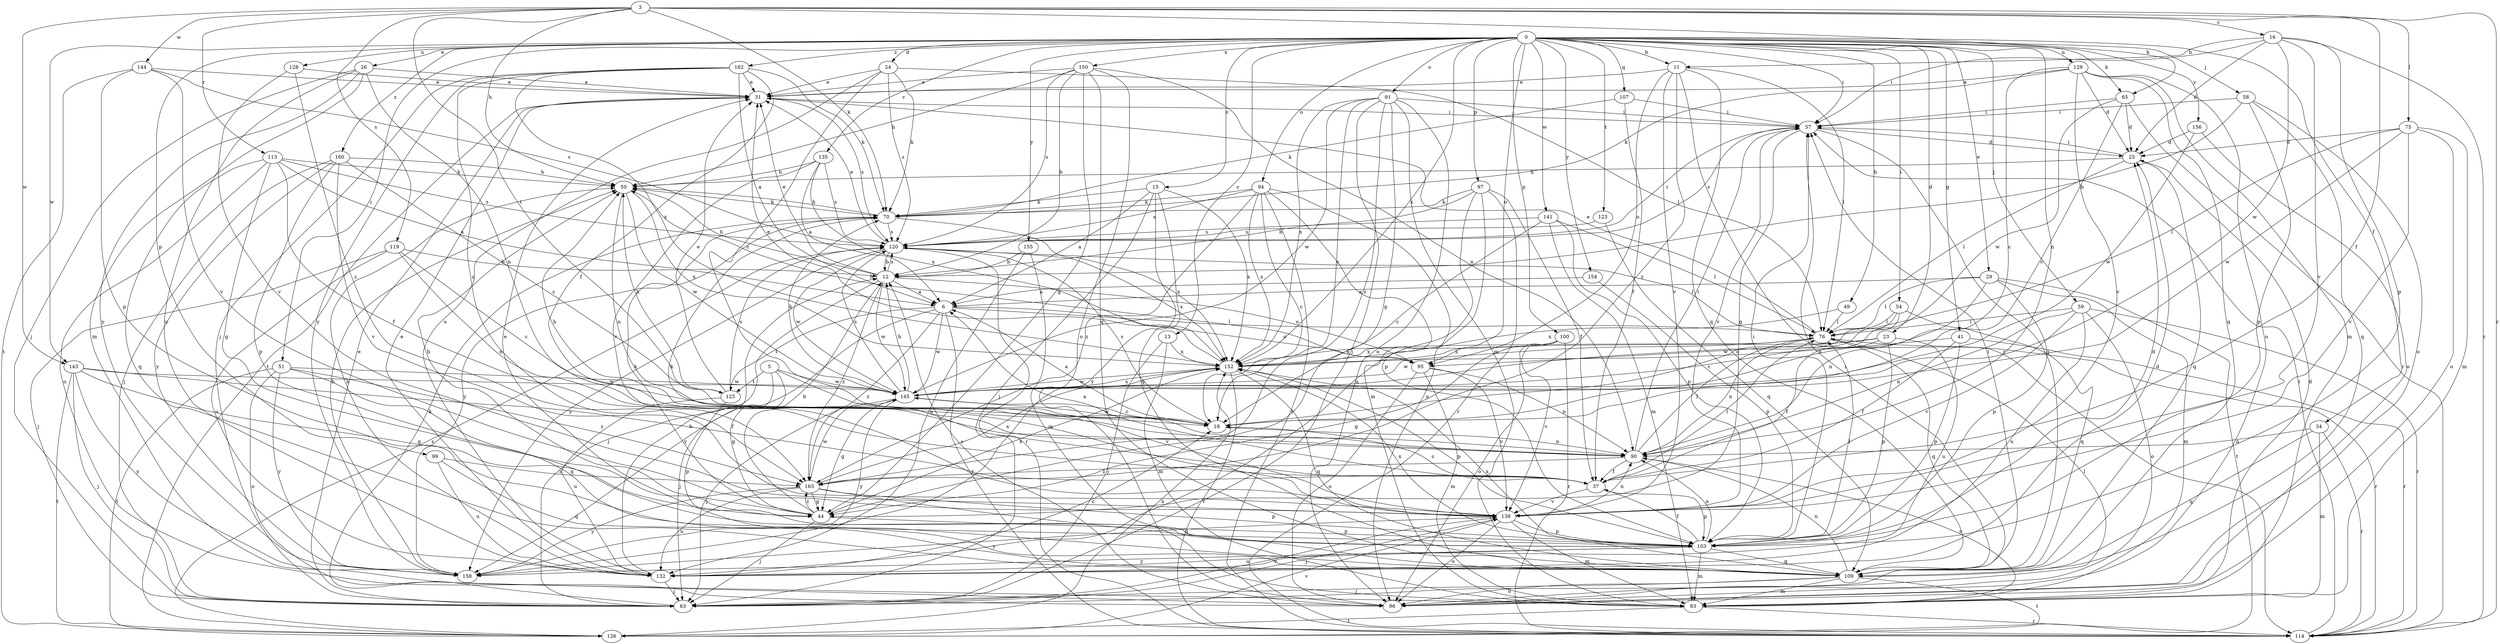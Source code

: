 strict digraph  {
0;
3;
5;
6;
11;
12;
13;
15;
16;
18;
23;
24;
25;
26;
29;
31;
34;
37;
41;
44;
49;
50;
51;
54;
57;
58;
59;
63;
65;
70;
75;
76;
83;
90;
91;
94;
95;
96;
97;
99;
100;
103;
107;
109;
113;
114;
119;
120;
123;
125;
126;
128;
129;
132;
135;
138;
141;
143;
144;
145;
150;
152;
154;
155;
156;
158;
160;
162;
163;
0 -> 11  [label=b];
0 -> 13  [label=c];
0 -> 15  [label=c];
0 -> 23  [label=d];
0 -> 24  [label=d];
0 -> 26  [label=e];
0 -> 29  [label=e];
0 -> 34  [label=f];
0 -> 41  [label=g];
0 -> 49  [label=h];
0 -> 51  [label=i];
0 -> 54  [label=i];
0 -> 57  [label=i];
0 -> 58  [label=j];
0 -> 59  [label=j];
0 -> 65  [label=k];
0 -> 90  [label=n];
0 -> 91  [label=o];
0 -> 94  [label=o];
0 -> 95  [label=o];
0 -> 97  [label=p];
0 -> 99  [label=p];
0 -> 100  [label=p];
0 -> 107  [label=q];
0 -> 123  [label=t];
0 -> 128  [label=u];
0 -> 129  [label=u];
0 -> 135  [label=v];
0 -> 141  [label=w];
0 -> 143  [label=w];
0 -> 150  [label=x];
0 -> 152  [label=x];
0 -> 154  [label=y];
0 -> 155  [label=y];
0 -> 156  [label=y];
0 -> 160  [label=z];
0 -> 162  [label=z];
3 -> 16  [label=c];
3 -> 37  [label=f];
3 -> 50  [label=h];
3 -> 65  [label=k];
3 -> 70  [label=k];
3 -> 75  [label=l];
3 -> 113  [label=r];
3 -> 114  [label=r];
3 -> 119  [label=s];
3 -> 125  [label=t];
3 -> 143  [label=w];
3 -> 144  [label=w];
5 -> 44  [label=g];
5 -> 63  [label=j];
5 -> 125  [label=t];
5 -> 138  [label=v];
5 -> 145  [label=w];
6 -> 76  [label=l];
6 -> 95  [label=o];
6 -> 114  [label=r];
6 -> 125  [label=t];
6 -> 145  [label=w];
6 -> 158  [label=y];
6 -> 163  [label=z];
11 -> 31  [label=e];
11 -> 76  [label=l];
11 -> 95  [label=o];
11 -> 109  [label=q];
11 -> 114  [label=r];
11 -> 138  [label=v];
11 -> 163  [label=z];
12 -> 6  [label=a];
12 -> 31  [label=e];
12 -> 50  [label=h];
12 -> 63  [label=j];
12 -> 95  [label=o];
12 -> 120  [label=s];
12 -> 145  [label=w];
12 -> 163  [label=z];
13 -> 63  [label=j];
13 -> 83  [label=m];
13 -> 152  [label=x];
15 -> 6  [label=a];
15 -> 63  [label=j];
15 -> 70  [label=k];
15 -> 109  [label=q];
15 -> 152  [label=x];
15 -> 158  [label=y];
16 -> 11  [label=b];
16 -> 25  [label=d];
16 -> 57  [label=i];
16 -> 103  [label=p];
16 -> 114  [label=r];
16 -> 138  [label=v];
16 -> 145  [label=w];
18 -> 6  [label=a];
18 -> 90  [label=n];
18 -> 120  [label=s];
18 -> 145  [label=w];
23 -> 37  [label=f];
23 -> 95  [label=o];
23 -> 103  [label=p];
23 -> 132  [label=u];
23 -> 152  [label=x];
24 -> 18  [label=c];
24 -> 31  [label=e];
24 -> 70  [label=k];
24 -> 76  [label=l];
24 -> 120  [label=s];
24 -> 132  [label=u];
25 -> 50  [label=h];
25 -> 57  [label=i];
25 -> 76  [label=l];
25 -> 109  [label=q];
26 -> 31  [label=e];
26 -> 63  [label=j];
26 -> 83  [label=m];
26 -> 90  [label=n];
26 -> 132  [label=u];
26 -> 158  [label=y];
29 -> 6  [label=a];
29 -> 76  [label=l];
29 -> 83  [label=m];
29 -> 90  [label=n];
29 -> 103  [label=p];
29 -> 126  [label=t];
31 -> 57  [label=i];
31 -> 120  [label=s];
31 -> 126  [label=t];
34 -> 83  [label=m];
34 -> 90  [label=n];
34 -> 109  [label=q];
34 -> 114  [label=r];
37 -> 6  [label=a];
37 -> 18  [label=c];
37 -> 76  [label=l];
37 -> 103  [label=p];
37 -> 138  [label=v];
41 -> 37  [label=f];
41 -> 103  [label=p];
41 -> 114  [label=r];
41 -> 152  [label=x];
44 -> 12  [label=b];
44 -> 50  [label=h];
44 -> 63  [label=j];
44 -> 70  [label=k];
44 -> 103  [label=p];
44 -> 152  [label=x];
44 -> 163  [label=z];
49 -> 76  [label=l];
49 -> 152  [label=x];
50 -> 70  [label=k];
50 -> 90  [label=n];
50 -> 145  [label=w];
50 -> 152  [label=x];
51 -> 96  [label=o];
51 -> 109  [label=q];
51 -> 126  [label=t];
51 -> 145  [label=w];
51 -> 158  [label=y];
51 -> 163  [label=z];
54 -> 18  [label=c];
54 -> 76  [label=l];
54 -> 109  [label=q];
54 -> 145  [label=w];
57 -> 25  [label=d];
57 -> 44  [label=g];
57 -> 109  [label=q];
57 -> 120  [label=s];
57 -> 138  [label=v];
58 -> 12  [label=b];
58 -> 57  [label=i];
58 -> 96  [label=o];
58 -> 103  [label=p];
58 -> 109  [label=q];
59 -> 76  [label=l];
59 -> 90  [label=n];
59 -> 96  [label=o];
59 -> 114  [label=r];
59 -> 132  [label=u];
59 -> 138  [label=v];
63 -> 31  [label=e];
63 -> 57  [label=i];
63 -> 70  [label=k];
63 -> 138  [label=v];
65 -> 18  [label=c];
65 -> 25  [label=d];
65 -> 57  [label=i];
65 -> 114  [label=r];
65 -> 145  [label=w];
70 -> 50  [label=h];
70 -> 120  [label=s];
70 -> 152  [label=x];
70 -> 158  [label=y];
75 -> 25  [label=d];
75 -> 76  [label=l];
75 -> 83  [label=m];
75 -> 96  [label=o];
75 -> 138  [label=v];
75 -> 145  [label=w];
76 -> 31  [label=e];
76 -> 90  [label=n];
76 -> 109  [label=q];
76 -> 114  [label=r];
76 -> 145  [label=w];
76 -> 152  [label=x];
83 -> 25  [label=d];
83 -> 90  [label=n];
83 -> 114  [label=r];
83 -> 126  [label=t];
90 -> 37  [label=f];
90 -> 50  [label=h];
90 -> 57  [label=i];
90 -> 76  [label=l];
90 -> 163  [label=z];
91 -> 18  [label=c];
91 -> 44  [label=g];
91 -> 57  [label=i];
91 -> 63  [label=j];
91 -> 83  [label=m];
91 -> 96  [label=o];
91 -> 145  [label=w];
91 -> 152  [label=x];
91 -> 163  [label=z];
94 -> 18  [label=c];
94 -> 70  [label=k];
94 -> 83  [label=m];
94 -> 103  [label=p];
94 -> 114  [label=r];
94 -> 120  [label=s];
94 -> 152  [label=x];
94 -> 163  [label=z];
95 -> 50  [label=h];
95 -> 83  [label=m];
95 -> 90  [label=n];
95 -> 96  [label=o];
95 -> 138  [label=v];
96 -> 76  [label=l];
96 -> 12  [label=s];
97 -> 12  [label=b];
97 -> 37  [label=f];
97 -> 70  [label=k];
97 -> 96  [label=o];
97 -> 114  [label=r];
97 -> 132  [label=u];
99 -> 109  [label=q];
99 -> 132  [label=u];
99 -> 163  [label=z];
100 -> 44  [label=g];
100 -> 96  [label=o];
100 -> 114  [label=r];
100 -> 138  [label=v];
100 -> 152  [label=x];
103 -> 25  [label=d];
103 -> 37  [label=f];
103 -> 57  [label=i];
103 -> 76  [label=l];
103 -> 83  [label=m];
103 -> 90  [label=n];
103 -> 109  [label=q];
103 -> 132  [label=u];
103 -> 152  [label=x];
103 -> 158  [label=y];
107 -> 37  [label=f];
107 -> 57  [label=i];
107 -> 70  [label=k];
109 -> 31  [label=e];
109 -> 57  [label=i];
109 -> 63  [label=j];
109 -> 83  [label=m];
109 -> 90  [label=n];
109 -> 96  [label=o];
109 -> 126  [label=t];
109 -> 152  [label=x];
113 -> 6  [label=a];
113 -> 37  [label=f];
113 -> 44  [label=g];
113 -> 50  [label=h];
113 -> 96  [label=o];
113 -> 109  [label=q];
113 -> 120  [label=s];
114 -> 57  [label=i];
119 -> 12  [label=b];
119 -> 18  [label=c];
119 -> 63  [label=j];
119 -> 90  [label=n];
119 -> 132  [label=u];
120 -> 12  [label=b];
120 -> 31  [label=e];
120 -> 57  [label=i];
120 -> 76  [label=l];
120 -> 114  [label=r];
120 -> 145  [label=w];
120 -> 152  [label=x];
120 -> 158  [label=y];
123 -> 109  [label=q];
123 -> 120  [label=s];
125 -> 31  [label=e];
125 -> 50  [label=h];
125 -> 103  [label=p];
125 -> 120  [label=s];
125 -> 132  [label=u];
126 -> 120  [label=s];
126 -> 138  [label=v];
126 -> 152  [label=x];
128 -> 31  [label=e];
128 -> 138  [label=v];
128 -> 163  [label=z];
129 -> 18  [label=c];
129 -> 25  [label=d];
129 -> 31  [label=e];
129 -> 70  [label=k];
129 -> 83  [label=m];
129 -> 96  [label=o];
129 -> 109  [label=q];
129 -> 138  [label=v];
132 -> 12  [label=b];
132 -> 18  [label=c];
132 -> 25  [label=d];
132 -> 31  [label=e];
132 -> 50  [label=h];
132 -> 63  [label=j];
135 -> 6  [label=a];
135 -> 50  [label=h];
135 -> 120  [label=s];
135 -> 138  [label=v];
135 -> 152  [label=x];
138 -> 63  [label=j];
138 -> 70  [label=k];
138 -> 83  [label=m];
138 -> 90  [label=n];
138 -> 96  [label=o];
138 -> 103  [label=p];
138 -> 158  [label=y];
141 -> 18  [label=c];
141 -> 76  [label=l];
141 -> 83  [label=m];
141 -> 103  [label=p];
141 -> 120  [label=s];
143 -> 37  [label=f];
143 -> 44  [label=g];
143 -> 63  [label=j];
143 -> 126  [label=t];
143 -> 145  [label=w];
143 -> 158  [label=y];
144 -> 31  [label=e];
144 -> 103  [label=p];
144 -> 120  [label=s];
144 -> 126  [label=t];
144 -> 138  [label=v];
145 -> 12  [label=b];
145 -> 18  [label=c];
145 -> 44  [label=g];
145 -> 63  [label=j];
145 -> 70  [label=k];
145 -> 120  [label=s];
145 -> 152  [label=x];
145 -> 158  [label=y];
150 -> 12  [label=b];
150 -> 31  [label=e];
150 -> 44  [label=g];
150 -> 50  [label=h];
150 -> 90  [label=n];
150 -> 96  [label=o];
150 -> 109  [label=q];
150 -> 120  [label=s];
152 -> 31  [label=e];
152 -> 103  [label=p];
152 -> 109  [label=q];
152 -> 114  [label=r];
152 -> 145  [label=w];
154 -> 6  [label=a];
154 -> 103  [label=p];
155 -> 12  [label=b];
155 -> 83  [label=m];
155 -> 132  [label=u];
156 -> 25  [label=d];
156 -> 96  [label=o];
156 -> 145  [label=w];
158 -> 50  [label=h];
160 -> 18  [label=c];
160 -> 50  [label=h];
160 -> 63  [label=j];
160 -> 103  [label=p];
160 -> 138  [label=v];
160 -> 158  [label=y];
162 -> 6  [label=a];
162 -> 31  [label=e];
162 -> 37  [label=f];
162 -> 63  [label=j];
162 -> 70  [label=k];
162 -> 152  [label=x];
162 -> 158  [label=y];
162 -> 163  [label=z];
163 -> 44  [label=g];
163 -> 103  [label=p];
163 -> 109  [label=q];
163 -> 132  [label=u];
163 -> 145  [label=w];
163 -> 152  [label=x];
163 -> 158  [label=y];
}
